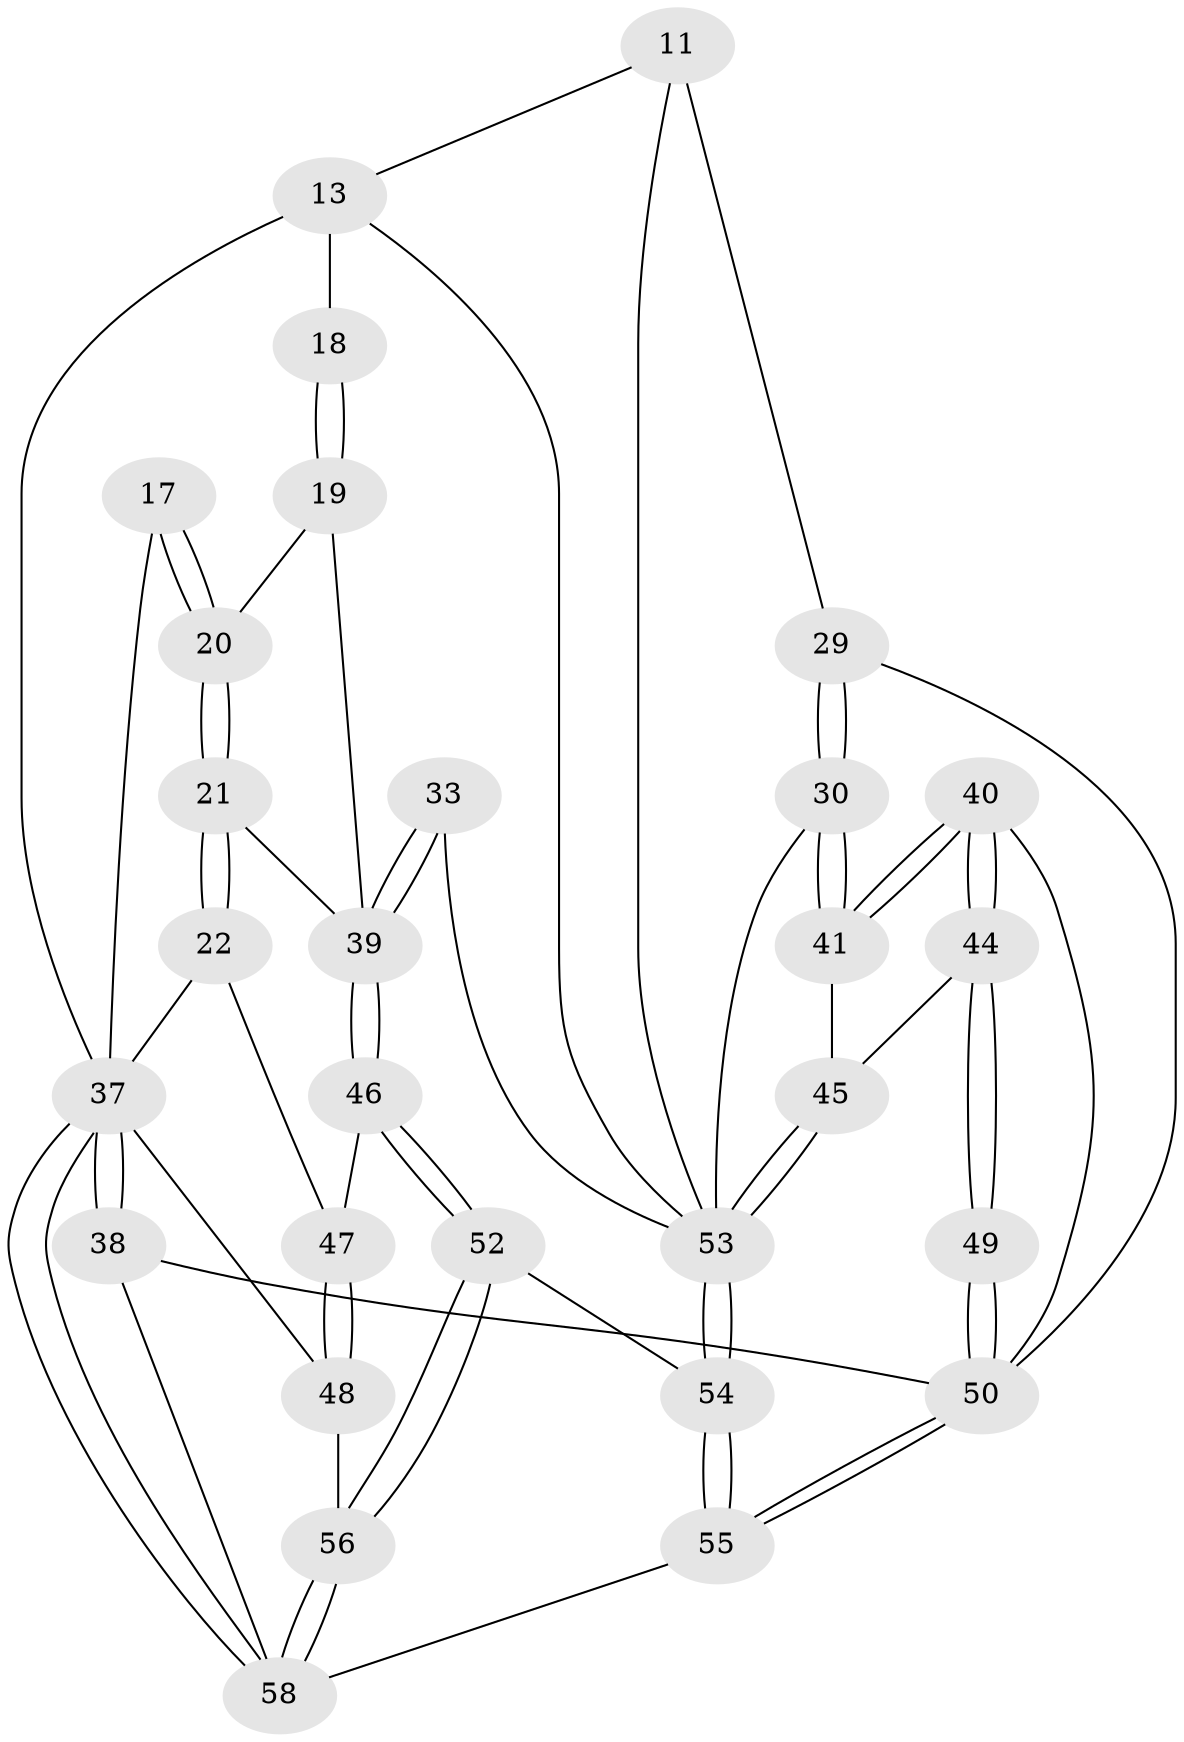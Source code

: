 // original degree distribution, {3: 0.034482758620689655, 4: 0.20689655172413793, 5: 0.5862068965517241, 6: 0.1724137931034483}
// Generated by graph-tools (version 1.1) at 2025/01/03/09/25 05:01:34]
// undirected, 29 vertices, 69 edges
graph export_dot {
graph [start="1"]
  node [color=gray90,style=filled];
  11 [pos="+0.6382505027461206+0.09100760190344509",super="+2"];
  13 [pos="+0.44624944895472257+0.16571469315976048",super="+9"];
  17 [pos="+0.18005295158863657+0.12154873890318173"];
  18 [pos="+0.33965823086511193+0.20915051381054603"];
  19 [pos="+0.3302638301359591+0.2207679912167127"];
  20 [pos="+0.17570215085772461+0.15403603556361778"];
  21 [pos="+0.07841645347484633+0.2800782912916752"];
  22 [pos="+0.06576032331411245+0.28522295841023665"];
  29 [pos="+0.8933690634591502+0.22418654374818933",super="+15"];
  30 [pos="+0.8100124870337276+0.3302287875370252",super="+25"];
  33 [pos="+0.40504668706137675+0.36498482636111806"];
  37 [pos="+0+1",super="+36+23+24"];
  38 [pos="+0+1",super="+5"];
  39 [pos="+0.321457647548389+0.4705487321881931",super="+35+34"];
  40 [pos="+0.8772955652894094+0.4031613452629139"];
  41 [pos="+0.8155205644739548+0.34661373948592855"];
  44 [pos="+0.9182397672006155+0.4648838681537886"];
  45 [pos="+0.800941003865316+0.5711268974544148",super="+42"];
  46 [pos="+0.304760098614045+0.5458345295480332"];
  47 [pos="+0.09188977122414438+0.3664272019883824"];
  48 [pos="+0.08537699190188096+0.6430715914550544"];
  49 [pos="+1+0.4795281292030351"];
  50 [pos="+1+1",super="+4+32"];
  52 [pos="+0.3041470858277575+0.5706078218746358"];
  53 [pos="+0.7517523400860844+0.6288672528885434",super="+43"];
  54 [pos="+0.7274306467931749+0.7331520931112127",super="+51"];
  55 [pos="+0.746109870554114+0.8862930036743331"];
  56 [pos="+0.2997626771319926+0.5801225338516846"];
  58 [pos="+0.39054595740728365+0.7363897864154136",super="+57"];
  11 -- 29 [weight=2];
  11 -- 53;
  11 -- 13;
  13 -- 18 [weight=2];
  13 -- 53;
  13 -- 37;
  17 -- 20;
  17 -- 20;
  17 -- 37 [weight=2];
  18 -- 19;
  18 -- 19;
  19 -- 20;
  19 -- 39;
  20 -- 21;
  20 -- 21;
  21 -- 22;
  21 -- 22;
  21 -- 39;
  22 -- 47;
  22 -- 37;
  29 -- 30 [weight=2];
  29 -- 30;
  29 -- 50 [weight=2];
  30 -- 41;
  30 -- 41;
  30 -- 53;
  33 -- 39 [weight=2];
  33 -- 39;
  33 -- 53;
  37 -- 38 [weight=3];
  37 -- 38;
  37 -- 58;
  37 -- 58;
  37 -- 48;
  38 -- 50 [weight=2];
  38 -- 58;
  39 -- 46;
  39 -- 46;
  40 -- 41;
  40 -- 41;
  40 -- 44;
  40 -- 44;
  40 -- 50;
  41 -- 45;
  44 -- 45;
  44 -- 49;
  44 -- 49;
  45 -- 53 [weight=2];
  45 -- 53;
  46 -- 47;
  46 -- 52;
  46 -- 52;
  47 -- 48;
  47 -- 48;
  48 -- 56;
  49 -- 50 [weight=2];
  49 -- 50;
  50 -- 55;
  50 -- 55;
  52 -- 56;
  52 -- 56;
  52 -- 54;
  53 -- 54 [weight=2];
  53 -- 54;
  54 -- 55;
  54 -- 55;
  55 -- 58;
  56 -- 58;
  56 -- 58;
}

